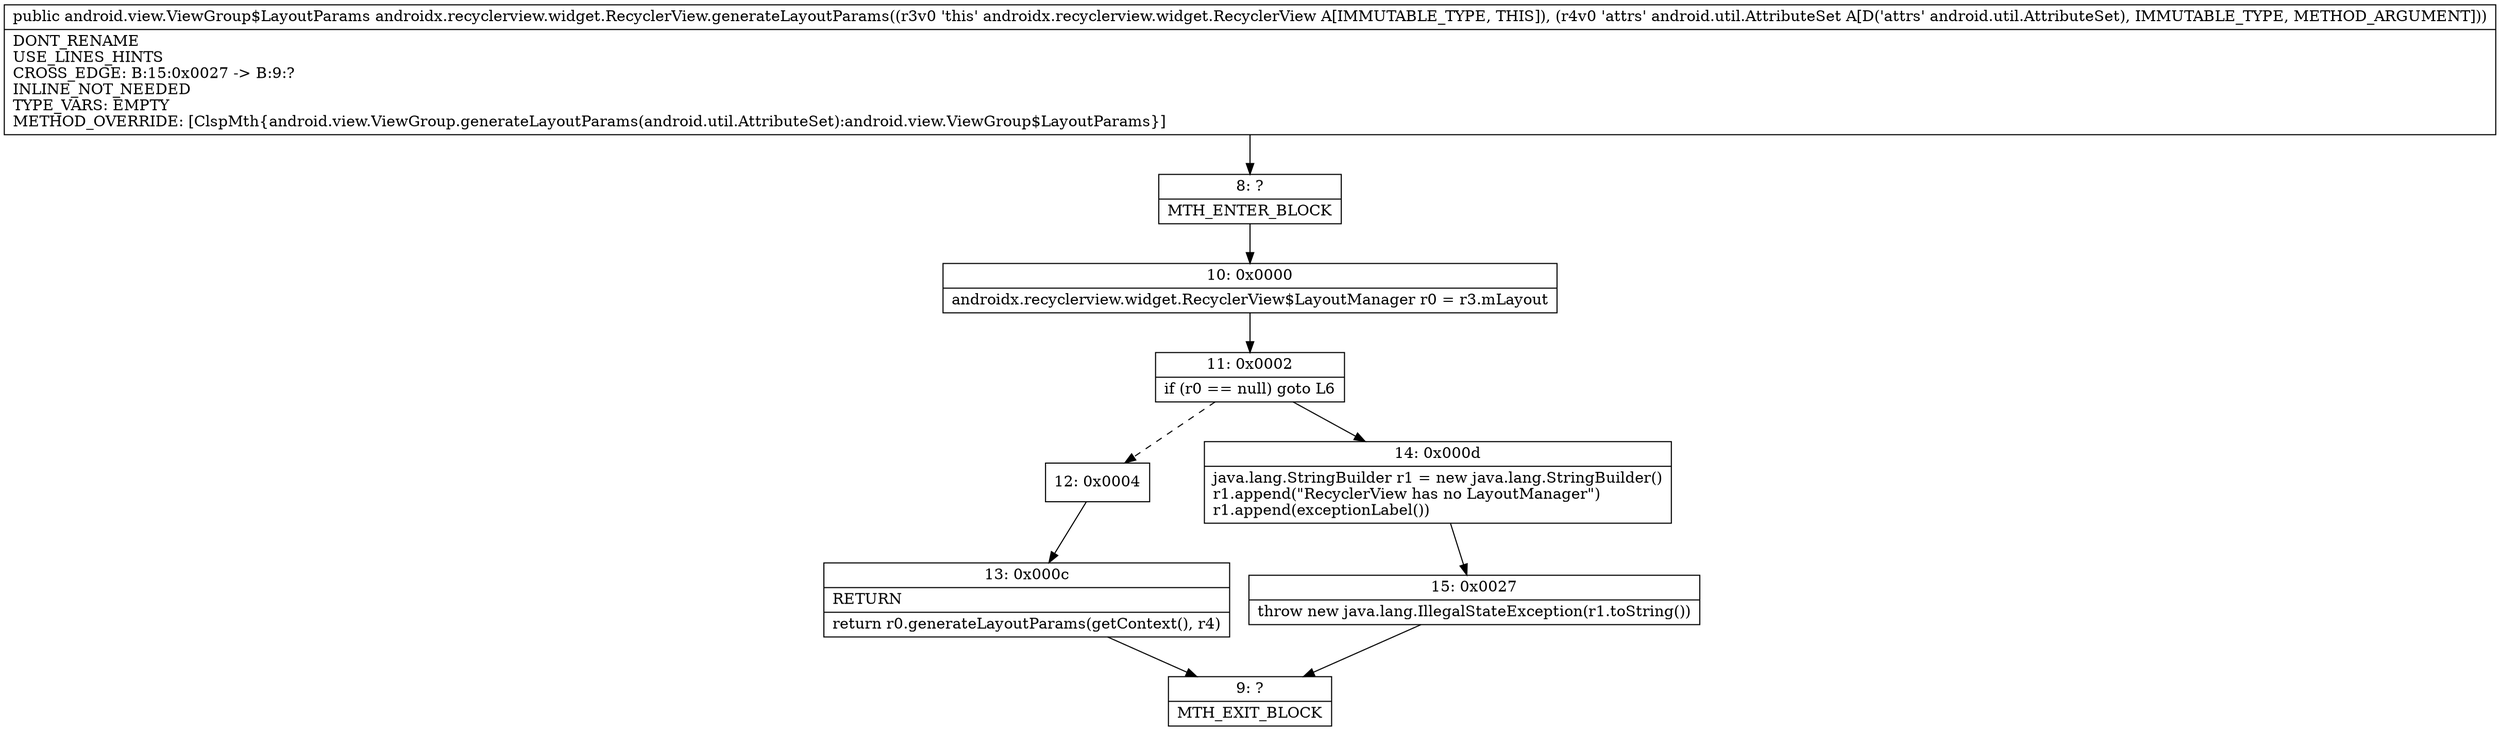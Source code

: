 digraph "CFG forandroidx.recyclerview.widget.RecyclerView.generateLayoutParams(Landroid\/util\/AttributeSet;)Landroid\/view\/ViewGroup$LayoutParams;" {
Node_8 [shape=record,label="{8\:\ ?|MTH_ENTER_BLOCK\l}"];
Node_10 [shape=record,label="{10\:\ 0x0000|androidx.recyclerview.widget.RecyclerView$LayoutManager r0 = r3.mLayout\l}"];
Node_11 [shape=record,label="{11\:\ 0x0002|if (r0 == null) goto L6\l}"];
Node_12 [shape=record,label="{12\:\ 0x0004}"];
Node_13 [shape=record,label="{13\:\ 0x000c|RETURN\l|return r0.generateLayoutParams(getContext(), r4)\l}"];
Node_9 [shape=record,label="{9\:\ ?|MTH_EXIT_BLOCK\l}"];
Node_14 [shape=record,label="{14\:\ 0x000d|java.lang.StringBuilder r1 = new java.lang.StringBuilder()\lr1.append(\"RecyclerView has no LayoutManager\")\lr1.append(exceptionLabel())\l}"];
Node_15 [shape=record,label="{15\:\ 0x0027|throw new java.lang.IllegalStateException(r1.toString())\l}"];
MethodNode[shape=record,label="{public android.view.ViewGroup$LayoutParams androidx.recyclerview.widget.RecyclerView.generateLayoutParams((r3v0 'this' androidx.recyclerview.widget.RecyclerView A[IMMUTABLE_TYPE, THIS]), (r4v0 'attrs' android.util.AttributeSet A[D('attrs' android.util.AttributeSet), IMMUTABLE_TYPE, METHOD_ARGUMENT]))  | DONT_RENAME\lUSE_LINES_HINTS\lCROSS_EDGE: B:15:0x0027 \-\> B:9:?\lINLINE_NOT_NEEDED\lTYPE_VARS: EMPTY\lMETHOD_OVERRIDE: [ClspMth\{android.view.ViewGroup.generateLayoutParams(android.util.AttributeSet):android.view.ViewGroup$LayoutParams\}]\l}"];
MethodNode -> Node_8;Node_8 -> Node_10;
Node_10 -> Node_11;
Node_11 -> Node_12[style=dashed];
Node_11 -> Node_14;
Node_12 -> Node_13;
Node_13 -> Node_9;
Node_14 -> Node_15;
Node_15 -> Node_9;
}

